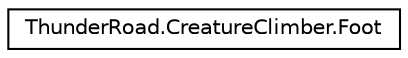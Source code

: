 digraph "Graphical Class Hierarchy"
{
 // LATEX_PDF_SIZE
  edge [fontname="Helvetica",fontsize="10",labelfontname="Helvetica",labelfontsize="10"];
  node [fontname="Helvetica",fontsize="10",shape=record];
  rankdir="LR";
  Node0 [label="ThunderRoad.CreatureClimber.Foot",height=0.2,width=0.4,color="black", fillcolor="white", style="filled",URL="$class_thunder_road_1_1_creature_climber_1_1_foot.html",tooltip="Class Foot."];
}

